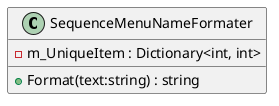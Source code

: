 @startuml
class SequenceMenuNameFormater {
    - m_UniqueItem : Dictionary<int, int>
    + Format(text:string) : string
}
@enduml
